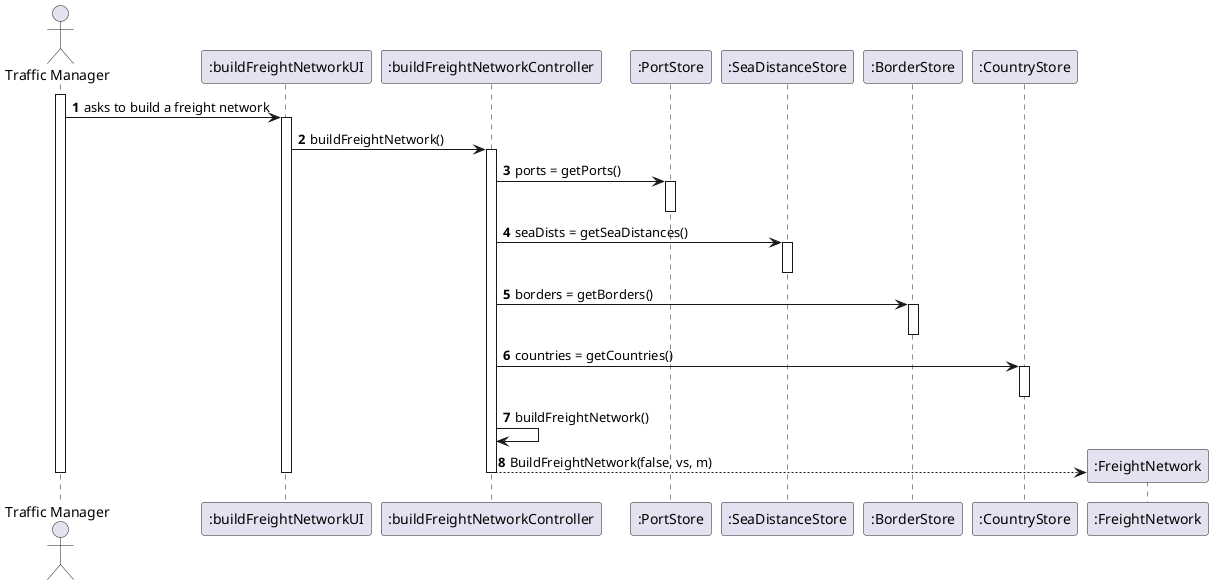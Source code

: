@startuml
'https://plantuml.com/sequence-diagram

autonumber

actor "Traffic Manager" as TM

participant ":buildFreightNetworkUI" as UI
participant ":buildFreightNetworkController" as CTRL
participant ":PortStore" as P
participant ":SeaDistanceStore" as SD
participant ":BorderStore" as B
participant ":CountryStore" as C
participant ":FreightNetwork" as NET

activate TM
TM -> UI : asks to build a freight network

activate UI
UI -> CTRL : buildFreightNetwork()

activate CTRL

CTRL -> P : ports = getPorts()
activate P
deactivate P

CTRL -> SD : seaDists = getSeaDistances()
activate SD
deactivate SD

CTRL -> B : borders = getBorders()
activate B
deactivate B

CTRL -> C : countries = getCountries()
activate C
deactivate C

CTRL -> CTRL : buildFreightNetwork()

create NET
CTRL --> NET : BuildFreightNetwork(false, vs, m)

deactivate NET
deactivate CTRL
deactivate UI
deactivate TM
@enduml